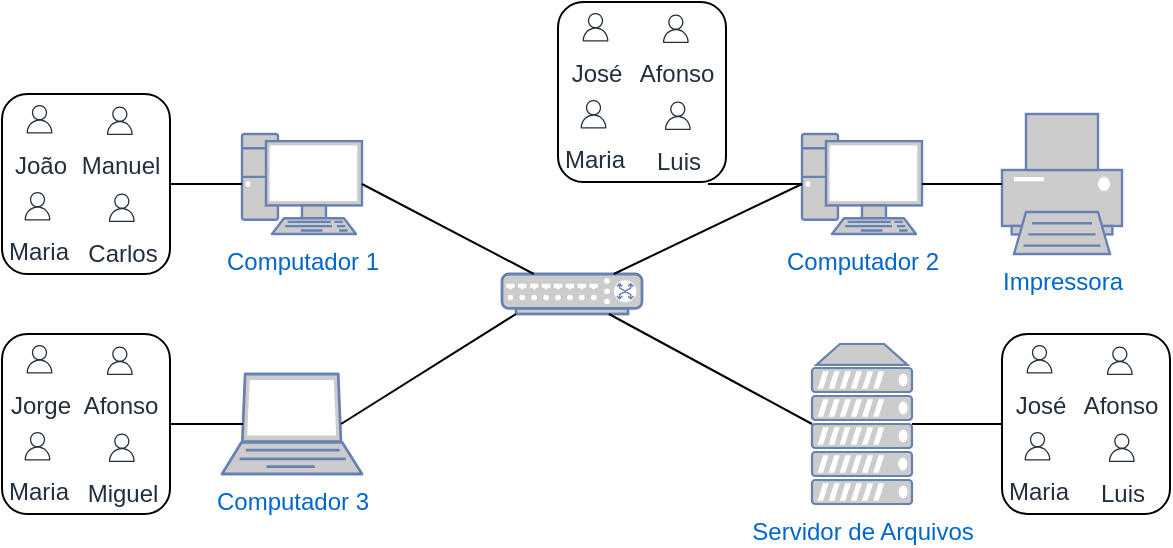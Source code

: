 <mxfile version="24.7.6">
  <diagram name="Página-1" id="jXNUiGjEmK9u0UshFNRE">
    <mxGraphModel dx="1380" dy="738" grid="1" gridSize="10" guides="1" tooltips="1" connect="1" arrows="1" fold="1" page="1" pageScale="1" pageWidth="827" pageHeight="1169" math="0" shadow="0">
      <root>
        <mxCell id="0" />
        <mxCell id="1" parent="0" />
        <mxCell id="2B-mcIdksEckaIwedj74-1" value="Computador 1" style="fontColor=#0066CC;verticalAlign=top;verticalLabelPosition=bottom;labelPosition=center;align=center;html=1;outlineConnect=0;fillColor=#CCCCCC;strokeColor=#6881B3;gradientColor=none;gradientDirection=north;strokeWidth=2;shape=mxgraph.networks.pc;" vertex="1" parent="1">
          <mxGeometry x="190" y="120" width="60" height="50" as="geometry" />
        </mxCell>
        <mxCell id="2B-mcIdksEckaIwedj74-2" value="Computador 2" style="fontColor=#0066CC;verticalAlign=top;verticalLabelPosition=bottom;labelPosition=center;align=center;html=1;outlineConnect=0;fillColor=#CCCCCC;strokeColor=#6881B3;gradientColor=none;gradientDirection=north;strokeWidth=2;shape=mxgraph.networks.pc;" vertex="1" parent="1">
          <mxGeometry x="470" y="120" width="60" height="50" as="geometry" />
        </mxCell>
        <mxCell id="2B-mcIdksEckaIwedj74-3" value="" style="fontColor=#0066CC;verticalAlign=top;verticalLabelPosition=bottom;labelPosition=center;align=center;html=1;outlineConnect=0;fillColor=#CCCCCC;strokeColor=#6881B3;gradientColor=none;gradientDirection=north;strokeWidth=2;shape=mxgraph.networks.switch;" vertex="1" parent="1">
          <mxGeometry x="320" y="190" width="70" height="20" as="geometry" />
        </mxCell>
        <mxCell id="2B-mcIdksEckaIwedj74-5" value="Computador 3" style="fontColor=#0066CC;verticalAlign=top;verticalLabelPosition=bottom;labelPosition=center;align=center;html=1;outlineConnect=0;fillColor=#CCCCCC;strokeColor=#6881B3;gradientColor=none;gradientDirection=north;strokeWidth=2;shape=mxgraph.networks.laptop;" vertex="1" parent="1">
          <mxGeometry x="180" y="240" width="70" height="50" as="geometry" />
        </mxCell>
        <mxCell id="2B-mcIdksEckaIwedj74-11" value="" style="endArrow=none;html=1;rounded=0;entryX=0.85;entryY=0.5;entryDx=0;entryDy=0;entryPerimeter=0;exitX=0.1;exitY=1;exitDx=0;exitDy=0;exitPerimeter=0;" edge="1" parent="1" source="2B-mcIdksEckaIwedj74-3" target="2B-mcIdksEckaIwedj74-5">
          <mxGeometry width="50" height="50" relative="1" as="geometry">
            <mxPoint x="390" y="410" as="sourcePoint" />
            <mxPoint x="440" y="360" as="targetPoint" />
          </mxGeometry>
        </mxCell>
        <mxCell id="2B-mcIdksEckaIwedj74-12" value="" style="endArrow=none;html=1;rounded=0;entryX=0;entryY=0.5;entryDx=0;entryDy=0;entryPerimeter=0;" edge="1" parent="1" source="2B-mcIdksEckaIwedj74-3" target="2B-mcIdksEckaIwedj74-2">
          <mxGeometry width="50" height="50" relative="1" as="geometry">
            <mxPoint x="365" y="165" as="sourcePoint" />
            <mxPoint x="250" y="275" as="targetPoint" />
          </mxGeometry>
        </mxCell>
        <mxCell id="2B-mcIdksEckaIwedj74-13" value="Servidor de Arquivos" style="fontColor=#0066CC;verticalAlign=top;verticalLabelPosition=bottom;labelPosition=center;align=center;html=1;outlineConnect=0;fillColor=#CCCCCC;strokeColor=#6881B3;gradientColor=none;gradientDirection=north;strokeWidth=2;shape=mxgraph.networks.server;" vertex="1" parent="1">
          <mxGeometry x="475" y="225" width="50" height="80" as="geometry" />
        </mxCell>
        <mxCell id="2B-mcIdksEckaIwedj74-14" value="" style="endArrow=none;html=1;rounded=0;entryX=0;entryY=0.5;entryDx=0;entryDy=0;entryPerimeter=0;" edge="1" parent="1" source="2B-mcIdksEckaIwedj74-3" target="2B-mcIdksEckaIwedj74-13">
          <mxGeometry width="50" height="50" relative="1" as="geometry">
            <mxPoint x="365" y="165" as="sourcePoint" />
            <mxPoint x="250" y="275" as="targetPoint" />
          </mxGeometry>
        </mxCell>
        <mxCell id="2B-mcIdksEckaIwedj74-15" value="" style="endArrow=none;html=1;rounded=0;entryX=1;entryY=0.5;entryDx=0;entryDy=0;entryPerimeter=0;" edge="1" parent="1" source="2B-mcIdksEckaIwedj74-3" target="2B-mcIdksEckaIwedj74-1">
          <mxGeometry width="50" height="50" relative="1" as="geometry">
            <mxPoint x="365" y="190" as="sourcePoint" />
            <mxPoint x="480" y="155" as="targetPoint" />
          </mxGeometry>
        </mxCell>
        <mxCell id="2B-mcIdksEckaIwedj74-17" value="Impressora" style="fontColor=#0066CC;verticalAlign=top;verticalLabelPosition=bottom;labelPosition=center;align=center;html=1;outlineConnect=0;fillColor=#CCCCCC;strokeColor=#6881B3;gradientColor=none;gradientDirection=north;strokeWidth=2;shape=mxgraph.networks.printer;" vertex="1" parent="1">
          <mxGeometry x="570" y="110" width="60" height="70" as="geometry" />
        </mxCell>
        <mxCell id="2B-mcIdksEckaIwedj74-18" value="" style="endArrow=none;html=1;rounded=0;entryX=1;entryY=0.5;entryDx=0;entryDy=0;entryPerimeter=0;" edge="1" parent="1" source="2B-mcIdksEckaIwedj74-17" target="2B-mcIdksEckaIwedj74-2">
          <mxGeometry width="50" height="50" relative="1" as="geometry">
            <mxPoint x="386" y="200" as="sourcePoint" />
            <mxPoint x="480" y="155" as="targetPoint" />
          </mxGeometry>
        </mxCell>
        <mxCell id="2B-mcIdksEckaIwedj74-27" value="" style="group" vertex="1" connectable="0" parent="1">
          <mxGeometry x="70" y="100" width="84" height="90" as="geometry" />
        </mxCell>
        <mxCell id="2B-mcIdksEckaIwedj74-19" value="" style="rounded=1;whiteSpace=wrap;html=1;" vertex="1" parent="2B-mcIdksEckaIwedj74-27">
          <mxGeometry width="84" height="90" as="geometry" />
        </mxCell>
        <mxCell id="2B-mcIdksEckaIwedj74-20" value="João" style="sketch=0;outlineConnect=0;fontColor=#232F3E;gradientColor=none;strokeColor=#232F3E;fillColor=#ffffff;dashed=0;verticalLabelPosition=bottom;verticalAlign=top;align=center;html=1;fontSize=12;fontStyle=0;aspect=fixed;shape=mxgraph.aws4.resourceIcon;resIcon=mxgraph.aws4.user;" vertex="1" parent="2B-mcIdksEckaIwedj74-27">
          <mxGeometry x="9.88" y="3.75" width="17.76" height="17.76" as="geometry" />
        </mxCell>
        <mxCell id="2B-mcIdksEckaIwedj74-22" value="Manuel" style="sketch=0;outlineConnect=0;fontColor=#232F3E;gradientColor=none;strokeColor=#232F3E;fillColor=#ffffff;dashed=0;verticalLabelPosition=bottom;verticalAlign=top;align=center;html=1;fontSize=12;fontStyle=0;aspect=fixed;shape=mxgraph.aws4.resourceIcon;resIcon=mxgraph.aws4.user;" vertex="1" parent="2B-mcIdksEckaIwedj74-27">
          <mxGeometry x="50.04" y="4.5" width="17.76" height="17.76" as="geometry" />
        </mxCell>
        <mxCell id="2B-mcIdksEckaIwedj74-25" value="Maria" style="sketch=0;outlineConnect=0;fontColor=#232F3E;gradientColor=none;strokeColor=#232F3E;fillColor=#ffffff;dashed=0;verticalLabelPosition=bottom;verticalAlign=top;align=center;html=1;fontSize=12;fontStyle=0;aspect=fixed;shape=mxgraph.aws4.resourceIcon;resIcon=mxgraph.aws4.user;" vertex="1" parent="2B-mcIdksEckaIwedj74-27">
          <mxGeometry x="8.88" y="47.25" width="17.76" height="17.76" as="geometry" />
        </mxCell>
        <mxCell id="2B-mcIdksEckaIwedj74-26" value="Carlos" style="sketch=0;outlineConnect=0;fontColor=#232F3E;gradientColor=none;strokeColor=#232F3E;fillColor=#ffffff;dashed=0;verticalLabelPosition=bottom;verticalAlign=top;align=center;html=1;fontSize=12;fontStyle=0;aspect=fixed;shape=mxgraph.aws4.resourceIcon;resIcon=mxgraph.aws4.user;" vertex="1" parent="2B-mcIdksEckaIwedj74-27">
          <mxGeometry x="51.04" y="48.0" width="17.76" height="17.76" as="geometry" />
        </mxCell>
        <mxCell id="2B-mcIdksEckaIwedj74-28" value="" style="endArrow=none;html=1;rounded=0;entryX=1;entryY=0.5;entryDx=0;entryDy=0;exitX=0;exitY=0.5;exitDx=0;exitDy=0;exitPerimeter=0;" edge="1" parent="1" source="2B-mcIdksEckaIwedj74-1" target="2B-mcIdksEckaIwedj74-19">
          <mxGeometry width="50" height="50" relative="1" as="geometry">
            <mxPoint x="346" y="200" as="sourcePoint" />
            <mxPoint x="260" y="155" as="targetPoint" />
          </mxGeometry>
        </mxCell>
        <mxCell id="2B-mcIdksEckaIwedj74-29" value="" style="group" vertex="1" connectable="0" parent="1">
          <mxGeometry x="70" y="220" width="84" height="90" as="geometry" />
        </mxCell>
        <mxCell id="2B-mcIdksEckaIwedj74-30" value="" style="rounded=1;whiteSpace=wrap;html=1;" vertex="1" parent="2B-mcIdksEckaIwedj74-29">
          <mxGeometry width="84" height="90" as="geometry" />
        </mxCell>
        <mxCell id="2B-mcIdksEckaIwedj74-31" value="Jorge" style="sketch=0;outlineConnect=0;fontColor=#232F3E;gradientColor=none;strokeColor=#232F3E;fillColor=#ffffff;dashed=0;verticalLabelPosition=bottom;verticalAlign=top;align=center;html=1;fontSize=12;fontStyle=0;aspect=fixed;shape=mxgraph.aws4.resourceIcon;resIcon=mxgraph.aws4.user;" vertex="1" parent="2B-mcIdksEckaIwedj74-29">
          <mxGeometry x="9.88" y="3.75" width="17.76" height="17.76" as="geometry" />
        </mxCell>
        <mxCell id="2B-mcIdksEckaIwedj74-32" value="Afonso" style="sketch=0;outlineConnect=0;fontColor=#232F3E;gradientColor=none;strokeColor=#232F3E;fillColor=#ffffff;dashed=0;verticalLabelPosition=bottom;verticalAlign=top;align=center;html=1;fontSize=12;fontStyle=0;aspect=fixed;shape=mxgraph.aws4.resourceIcon;resIcon=mxgraph.aws4.user;" vertex="1" parent="2B-mcIdksEckaIwedj74-29">
          <mxGeometry x="50.04" y="4.5" width="17.76" height="17.76" as="geometry" />
        </mxCell>
        <mxCell id="2B-mcIdksEckaIwedj74-33" value="Maria" style="sketch=0;outlineConnect=0;fontColor=#232F3E;gradientColor=none;strokeColor=#232F3E;fillColor=#ffffff;dashed=0;verticalLabelPosition=bottom;verticalAlign=top;align=center;html=1;fontSize=12;fontStyle=0;aspect=fixed;shape=mxgraph.aws4.resourceIcon;resIcon=mxgraph.aws4.user;" vertex="1" parent="2B-mcIdksEckaIwedj74-29">
          <mxGeometry x="8.88" y="47.25" width="17.76" height="17.76" as="geometry" />
        </mxCell>
        <mxCell id="2B-mcIdksEckaIwedj74-34" value="Miguel" style="sketch=0;outlineConnect=0;fontColor=#232F3E;gradientColor=none;strokeColor=#232F3E;fillColor=#ffffff;dashed=0;verticalLabelPosition=bottom;verticalAlign=top;align=center;html=1;fontSize=12;fontStyle=0;aspect=fixed;shape=mxgraph.aws4.resourceIcon;resIcon=mxgraph.aws4.user;" vertex="1" parent="2B-mcIdksEckaIwedj74-29">
          <mxGeometry x="51.04" y="48.0" width="17.76" height="17.76" as="geometry" />
        </mxCell>
        <mxCell id="2B-mcIdksEckaIwedj74-35" value="" style="endArrow=none;html=1;rounded=0;entryX=1;entryY=0.5;entryDx=0;entryDy=0;exitX=0.15;exitY=0.5;exitDx=0;exitDy=0;exitPerimeter=0;" edge="1" parent="1" source="2B-mcIdksEckaIwedj74-5" target="2B-mcIdksEckaIwedj74-30">
          <mxGeometry width="50" height="50" relative="1" as="geometry">
            <mxPoint x="200" y="155" as="sourcePoint" />
            <mxPoint x="164" y="155" as="targetPoint" />
          </mxGeometry>
        </mxCell>
        <mxCell id="2B-mcIdksEckaIwedj74-43" value="" style="group" vertex="1" connectable="0" parent="1">
          <mxGeometry x="348" y="54" width="84" height="90" as="geometry" />
        </mxCell>
        <mxCell id="2B-mcIdksEckaIwedj74-44" value="" style="rounded=1;whiteSpace=wrap;html=1;" vertex="1" parent="2B-mcIdksEckaIwedj74-43">
          <mxGeometry width="84" height="90" as="geometry" />
        </mxCell>
        <mxCell id="2B-mcIdksEckaIwedj74-45" value="José" style="sketch=0;outlineConnect=0;fontColor=#232F3E;gradientColor=none;strokeColor=#232F3E;fillColor=#ffffff;dashed=0;verticalLabelPosition=bottom;verticalAlign=top;align=center;html=1;fontSize=12;fontStyle=0;aspect=fixed;shape=mxgraph.aws4.resourceIcon;resIcon=mxgraph.aws4.user;" vertex="1" parent="2B-mcIdksEckaIwedj74-43">
          <mxGeometry x="9.88" y="3.75" width="17.76" height="17.76" as="geometry" />
        </mxCell>
        <mxCell id="2B-mcIdksEckaIwedj74-46" value="Afonso" style="sketch=0;outlineConnect=0;fontColor=#232F3E;gradientColor=none;strokeColor=#232F3E;fillColor=#ffffff;dashed=0;verticalLabelPosition=bottom;verticalAlign=top;align=center;html=1;fontSize=12;fontStyle=0;aspect=fixed;shape=mxgraph.aws4.resourceIcon;resIcon=mxgraph.aws4.user;" vertex="1" parent="2B-mcIdksEckaIwedj74-43">
          <mxGeometry x="50.04" y="4.5" width="17.76" height="17.76" as="geometry" />
        </mxCell>
        <mxCell id="2B-mcIdksEckaIwedj74-47" value="Maria" style="sketch=0;outlineConnect=0;fontColor=#232F3E;gradientColor=none;strokeColor=#232F3E;fillColor=#ffffff;dashed=0;verticalLabelPosition=bottom;verticalAlign=top;align=center;html=1;fontSize=12;fontStyle=0;aspect=fixed;shape=mxgraph.aws4.resourceIcon;resIcon=mxgraph.aws4.user;" vertex="1" parent="2B-mcIdksEckaIwedj74-43">
          <mxGeometry x="8.88" y="47.25" width="17.76" height="17.76" as="geometry" />
        </mxCell>
        <mxCell id="2B-mcIdksEckaIwedj74-48" value="Luis" style="sketch=0;outlineConnect=0;fontColor=#232F3E;gradientColor=none;strokeColor=#232F3E;fillColor=#ffffff;dashed=0;verticalLabelPosition=bottom;verticalAlign=top;align=center;html=1;fontSize=12;fontStyle=0;aspect=fixed;shape=mxgraph.aws4.resourceIcon;resIcon=mxgraph.aws4.user;" vertex="1" parent="2B-mcIdksEckaIwedj74-43">
          <mxGeometry x="51.04" y="48.0" width="17.76" height="17.76" as="geometry" />
        </mxCell>
        <mxCell id="2B-mcIdksEckaIwedj74-53" value="" style="endArrow=none;html=1;rounded=0;entryX=0.893;entryY=1.011;entryDx=0;entryDy=0;exitX=0;exitY=0.5;exitDx=0;exitDy=0;exitPerimeter=0;entryPerimeter=0;" edge="1" parent="1" source="2B-mcIdksEckaIwedj74-2" target="2B-mcIdksEckaIwedj74-44">
          <mxGeometry width="50" height="50" relative="1" as="geometry">
            <mxPoint x="200" y="155" as="sourcePoint" />
            <mxPoint x="164" y="155" as="targetPoint" />
          </mxGeometry>
        </mxCell>
        <mxCell id="2B-mcIdksEckaIwedj74-55" value="" style="group" vertex="1" connectable="0" parent="1">
          <mxGeometry x="570" y="220" width="84" height="90" as="geometry" />
        </mxCell>
        <mxCell id="2B-mcIdksEckaIwedj74-56" value="" style="rounded=1;whiteSpace=wrap;html=1;" vertex="1" parent="2B-mcIdksEckaIwedj74-55">
          <mxGeometry width="84" height="90" as="geometry" />
        </mxCell>
        <mxCell id="2B-mcIdksEckaIwedj74-57" value="José" style="sketch=0;outlineConnect=0;fontColor=#232F3E;gradientColor=none;strokeColor=#232F3E;fillColor=#ffffff;dashed=0;verticalLabelPosition=bottom;verticalAlign=top;align=center;html=1;fontSize=12;fontStyle=0;aspect=fixed;shape=mxgraph.aws4.resourceIcon;resIcon=mxgraph.aws4.user;" vertex="1" parent="2B-mcIdksEckaIwedj74-55">
          <mxGeometry x="9.88" y="3.75" width="17.76" height="17.76" as="geometry" />
        </mxCell>
        <mxCell id="2B-mcIdksEckaIwedj74-58" value="Afonso" style="sketch=0;outlineConnect=0;fontColor=#232F3E;gradientColor=none;strokeColor=#232F3E;fillColor=#ffffff;dashed=0;verticalLabelPosition=bottom;verticalAlign=top;align=center;html=1;fontSize=12;fontStyle=0;aspect=fixed;shape=mxgraph.aws4.resourceIcon;resIcon=mxgraph.aws4.user;" vertex="1" parent="2B-mcIdksEckaIwedj74-55">
          <mxGeometry x="50.04" y="4.5" width="17.76" height="17.76" as="geometry" />
        </mxCell>
        <mxCell id="2B-mcIdksEckaIwedj74-59" value="Maria" style="sketch=0;outlineConnect=0;fontColor=#232F3E;gradientColor=none;strokeColor=#232F3E;fillColor=#ffffff;dashed=0;verticalLabelPosition=bottom;verticalAlign=top;align=center;html=1;fontSize=12;fontStyle=0;aspect=fixed;shape=mxgraph.aws4.resourceIcon;resIcon=mxgraph.aws4.user;" vertex="1" parent="2B-mcIdksEckaIwedj74-55">
          <mxGeometry x="8.88" y="47.25" width="17.76" height="17.76" as="geometry" />
        </mxCell>
        <mxCell id="2B-mcIdksEckaIwedj74-60" value="Luis" style="sketch=0;outlineConnect=0;fontColor=#232F3E;gradientColor=none;strokeColor=#232F3E;fillColor=#ffffff;dashed=0;verticalLabelPosition=bottom;verticalAlign=top;align=center;html=1;fontSize=12;fontStyle=0;aspect=fixed;shape=mxgraph.aws4.resourceIcon;resIcon=mxgraph.aws4.user;" vertex="1" parent="2B-mcIdksEckaIwedj74-55">
          <mxGeometry x="51.04" y="48.0" width="17.76" height="17.76" as="geometry" />
        </mxCell>
        <mxCell id="2B-mcIdksEckaIwedj74-62" value="" style="endArrow=none;html=1;rounded=0;entryX=0;entryY=0.5;entryDx=0;entryDy=0;exitX=1;exitY=0.5;exitDx=0;exitDy=0;exitPerimeter=0;" edge="1" parent="1" source="2B-mcIdksEckaIwedj74-13" target="2B-mcIdksEckaIwedj74-56">
          <mxGeometry width="50" height="50" relative="1" as="geometry">
            <mxPoint x="480" y="155" as="sourcePoint" />
            <mxPoint x="433" y="155" as="targetPoint" />
          </mxGeometry>
        </mxCell>
      </root>
    </mxGraphModel>
  </diagram>
</mxfile>
